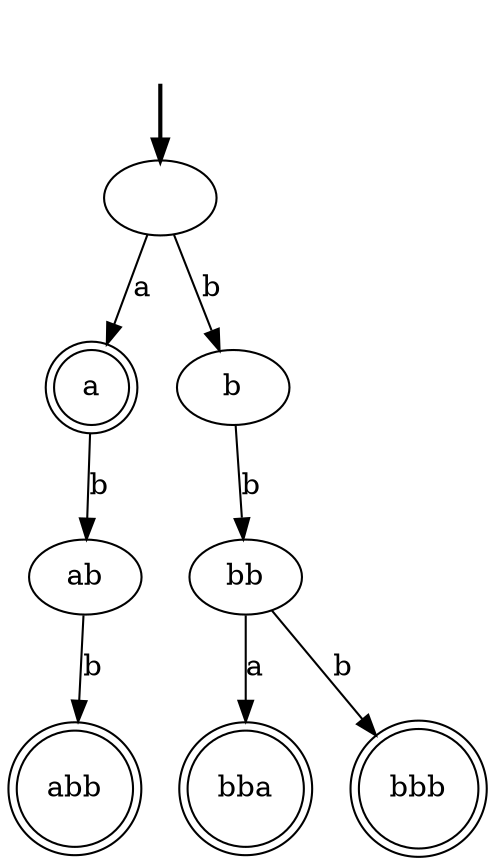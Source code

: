 digraph {
	fake [style=invisible]
	"" [root=true]
	a [shape=doublecircle]
	bb
	ab
	abb [shape=doublecircle]
	b
	bba [shape=doublecircle]
	bbb [shape=doublecircle]
	fake -> "" [style=bold]
	"" -> a [label=a]
	a -> ab [label=b]
	ab -> abb [label=b]
	"" -> b [label=b]
	b -> bb [label=b]
	bb -> bba [label=a]
	bb -> bbb [label=b]
}
